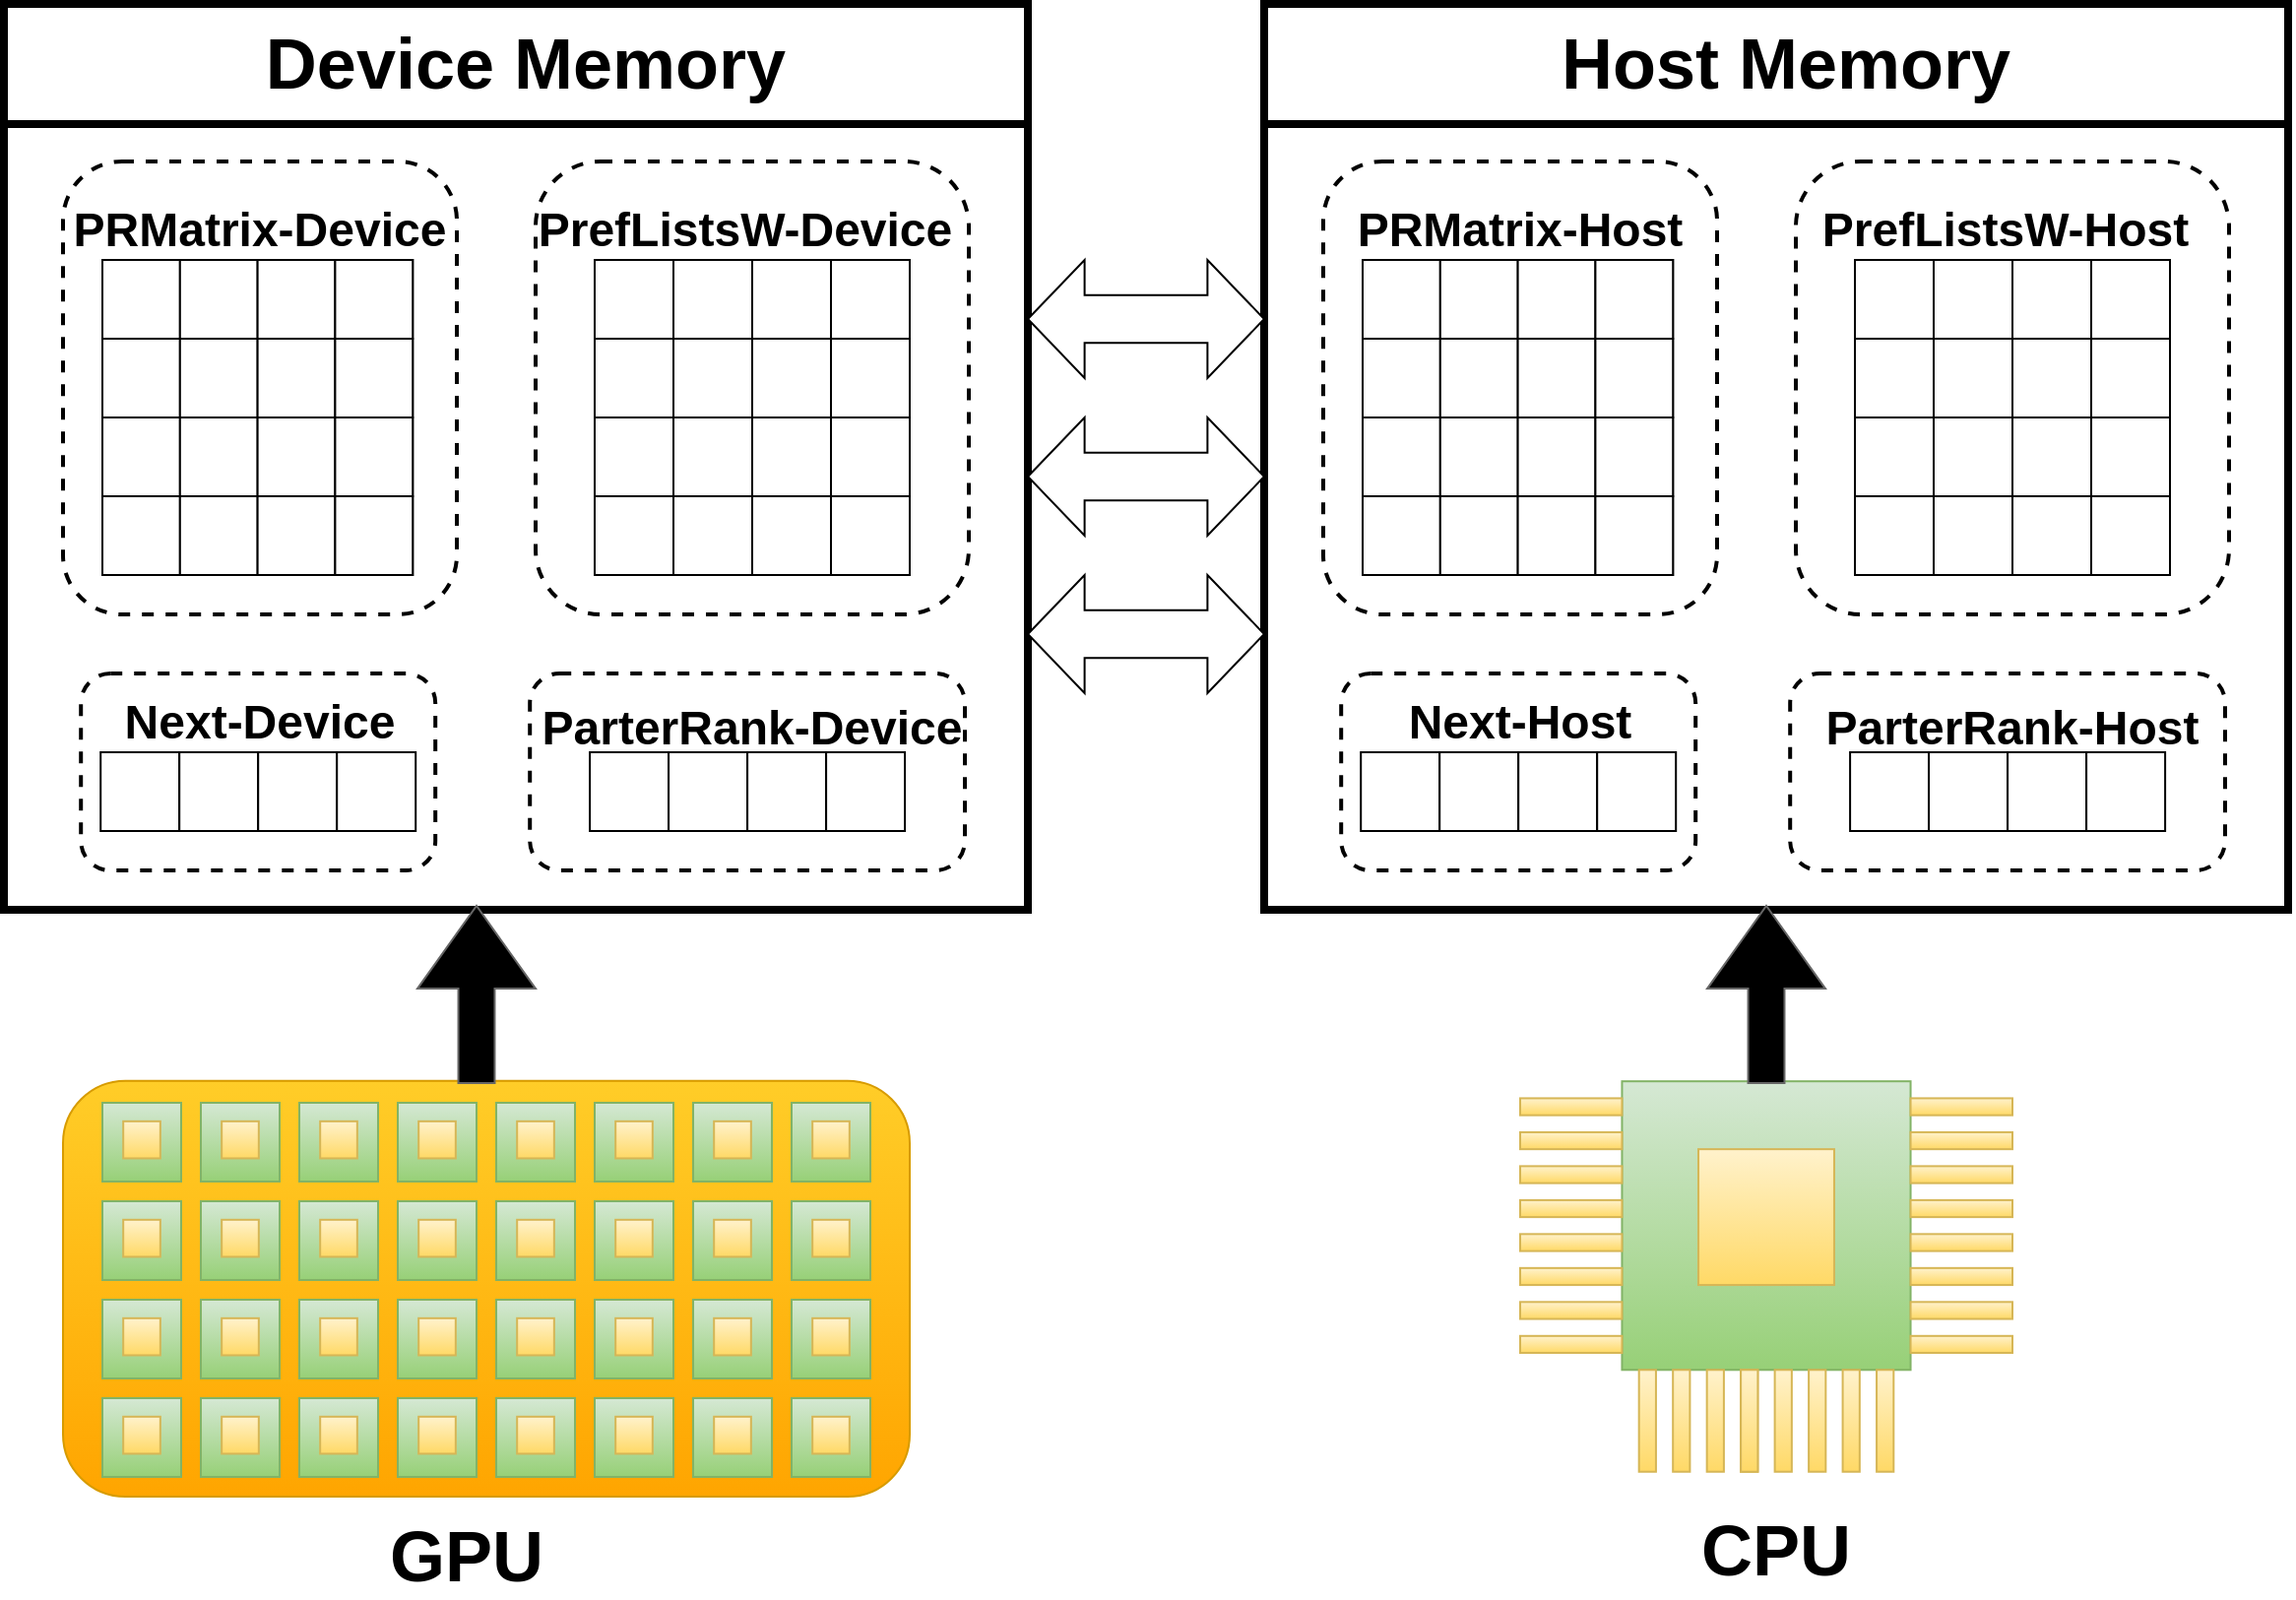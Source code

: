 <mxfile version="24.8.6">
  <diagram name="Page-1" id="25HsGfQOTVlsZXj9wSLe">
    <mxGraphModel dx="2573" dy="1393" grid="1" gridSize="10" guides="1" tooltips="1" connect="1" arrows="1" fold="1" page="1" pageScale="1" pageWidth="850" pageHeight="1100" math="0" shadow="0">
      <root>
        <mxCell id="0" />
        <mxCell id="1" parent="0" />
        <mxCell id="RQP4UaDVUN7FKSA59rx9-2" value="" style="rounded=0;whiteSpace=wrap;html=1;strokeWidth=4;" vertex="1" parent="1">
          <mxGeometry x="200" y="682" width="520" height="460" as="geometry" />
        </mxCell>
        <mxCell id="RQP4UaDVUN7FKSA59rx9-63" value="" style="rounded=1;whiteSpace=wrap;html=1;fillColor=none;strokeWidth=2;dashed=1;" vertex="1" parent="1">
          <mxGeometry x="467.1" y="1022" width="220.9" height="100" as="geometry" />
        </mxCell>
        <mxCell id="RQP4UaDVUN7FKSA59rx9-64" value="" style="rounded=1;whiteSpace=wrap;html=1;fillColor=none;strokeWidth=2;dashed=1;" vertex="1" parent="1">
          <mxGeometry x="239.1" y="1022" width="180" height="100" as="geometry" />
        </mxCell>
        <mxCell id="RQP4UaDVUN7FKSA59rx9-65" value="&lt;b style=&quot;font-size: 36px;&quot;&gt;&lt;font style=&quot;font-size: 36px;&quot;&gt;&amp;nbsp;Device Memory&lt;br&gt;&lt;/font&gt;&lt;/b&gt;" style="rounded=1;whiteSpace=wrap;html=1;strokeColor=none;fillColor=none;fontSize=36;" vertex="1" parent="1">
          <mxGeometry x="265" y="692" width="390" height="40" as="geometry" />
        </mxCell>
        <mxCell id="RQP4UaDVUN7FKSA59rx9-66" value="" style="group" vertex="1" connectable="0" parent="1">
          <mxGeometry x="249.1" y="1062" width="160" height="80" as="geometry" />
        </mxCell>
        <mxCell id="RQP4UaDVUN7FKSA59rx9-67" value="" style="group" vertex="1" connectable="0" parent="RQP4UaDVUN7FKSA59rx9-66">
          <mxGeometry width="160" height="40" as="geometry" />
        </mxCell>
        <mxCell id="RQP4UaDVUN7FKSA59rx9-68" value="" style="rounded=0;whiteSpace=wrap;html=1;" vertex="1" parent="RQP4UaDVUN7FKSA59rx9-67">
          <mxGeometry width="40" height="40" as="geometry" />
        </mxCell>
        <mxCell id="RQP4UaDVUN7FKSA59rx9-69" value="" style="rounded=0;whiteSpace=wrap;html=1;" vertex="1" parent="RQP4UaDVUN7FKSA59rx9-67">
          <mxGeometry x="40" width="40" height="40" as="geometry" />
        </mxCell>
        <mxCell id="RQP4UaDVUN7FKSA59rx9-70" value="" style="rounded=0;whiteSpace=wrap;html=1;" vertex="1" parent="RQP4UaDVUN7FKSA59rx9-67">
          <mxGeometry x="80" width="40" height="40" as="geometry" />
        </mxCell>
        <mxCell id="RQP4UaDVUN7FKSA59rx9-71" value="" style="rounded=0;whiteSpace=wrap;html=1;" vertex="1" parent="RQP4UaDVUN7FKSA59rx9-67">
          <mxGeometry x="120" width="40" height="40" as="geometry" />
        </mxCell>
        <mxCell id="RQP4UaDVUN7FKSA59rx9-72" value="&lt;p style=&quot;font-size: 24px;&quot;&gt;&lt;b style=&quot;font-size: 24px;&quot;&gt;&lt;font style=&quot;font-size: 24px;&quot;&gt;Next-Device&lt;/font&gt;&lt;/b&gt;&lt;/p&gt;" style="text;html=1;align=center;verticalAlign=middle;whiteSpace=wrap;rounded=0;fontSize=24;" vertex="1" parent="1">
          <mxGeometry x="249.55" y="1032" width="160.45" height="30" as="geometry" />
        </mxCell>
        <mxCell id="RQP4UaDVUN7FKSA59rx9-73" value="" style="group" vertex="1" connectable="0" parent="1">
          <mxGeometry x="497.55" y="1062" width="160" height="80" as="geometry" />
        </mxCell>
        <mxCell id="RQP4UaDVUN7FKSA59rx9-74" value="" style="group" vertex="1" connectable="0" parent="RQP4UaDVUN7FKSA59rx9-73">
          <mxGeometry width="160" height="40" as="geometry" />
        </mxCell>
        <mxCell id="RQP4UaDVUN7FKSA59rx9-75" value="" style="rounded=0;whiteSpace=wrap;html=1;" vertex="1" parent="RQP4UaDVUN7FKSA59rx9-74">
          <mxGeometry width="40" height="40" as="geometry" />
        </mxCell>
        <mxCell id="RQP4UaDVUN7FKSA59rx9-76" value="" style="rounded=0;whiteSpace=wrap;html=1;" vertex="1" parent="RQP4UaDVUN7FKSA59rx9-74">
          <mxGeometry x="40" width="40" height="40" as="geometry" />
        </mxCell>
        <mxCell id="RQP4UaDVUN7FKSA59rx9-77" value="" style="rounded=0;whiteSpace=wrap;html=1;" vertex="1" parent="RQP4UaDVUN7FKSA59rx9-74">
          <mxGeometry x="80" width="40" height="40" as="geometry" />
        </mxCell>
        <mxCell id="RQP4UaDVUN7FKSA59rx9-78" value="" style="rounded=0;whiteSpace=wrap;html=1;" vertex="1" parent="RQP4UaDVUN7FKSA59rx9-74">
          <mxGeometry x="120" width="40" height="40" as="geometry" />
        </mxCell>
        <mxCell id="RQP4UaDVUN7FKSA59rx9-79" value="&lt;p style=&quot;font-size: 24px;&quot;&gt;&lt;b style=&quot;font-size: 24px;&quot;&gt;&lt;font style=&quot;font-size: 24px;&quot;&gt;ParterRank-Device&lt;/font&gt;&lt;/b&gt;&lt;/p&gt;" style="text;html=1;align=center;verticalAlign=middle;whiteSpace=wrap;rounded=0;fontSize=24;" vertex="1" parent="1">
          <mxGeometry x="470" y="1032" width="220" height="36.85" as="geometry" />
        </mxCell>
        <mxCell id="RQP4UaDVUN7FKSA59rx9-92" value="" style="rounded=1;whiteSpace=wrap;html=1;fillColor=none;strokeWidth=2;dashed=1;" vertex="1" parent="1">
          <mxGeometry x="230" y="762" width="200" height="230" as="geometry" />
        </mxCell>
        <mxCell id="RQP4UaDVUN7FKSA59rx9-93" value="" style="rounded=1;whiteSpace=wrap;html=1;fillColor=none;strokeWidth=2;dashed=1;" vertex="1" parent="1">
          <mxGeometry x="470" y="762" width="220" height="230" as="geometry" />
        </mxCell>
        <mxCell id="RQP4UaDVUN7FKSA59rx9-94" value="" style="group" vertex="1" connectable="0" parent="1">
          <mxGeometry x="500" y="812" width="160" height="160" as="geometry" />
        </mxCell>
        <mxCell id="RQP4UaDVUN7FKSA59rx9-95" value="" style="rounded=0;whiteSpace=wrap;html=1;" vertex="1" parent="RQP4UaDVUN7FKSA59rx9-94">
          <mxGeometry width="160" height="160" as="geometry" />
        </mxCell>
        <mxCell id="RQP4UaDVUN7FKSA59rx9-96" value="" style="rounded=0;whiteSpace=wrap;html=1;" vertex="1" parent="RQP4UaDVUN7FKSA59rx9-94">
          <mxGeometry width="40" height="40" as="geometry" />
        </mxCell>
        <mxCell id="RQP4UaDVUN7FKSA59rx9-97" value="" style="rounded=0;whiteSpace=wrap;html=1;" vertex="1" parent="RQP4UaDVUN7FKSA59rx9-94">
          <mxGeometry y="40" width="40" height="40" as="geometry" />
        </mxCell>
        <mxCell id="RQP4UaDVUN7FKSA59rx9-98" value="" style="rounded=0;whiteSpace=wrap;html=1;" vertex="1" parent="RQP4UaDVUN7FKSA59rx9-94">
          <mxGeometry y="80" width="40" height="40" as="geometry" />
        </mxCell>
        <mxCell id="RQP4UaDVUN7FKSA59rx9-99" value="" style="rounded=0;whiteSpace=wrap;html=1;" vertex="1" parent="RQP4UaDVUN7FKSA59rx9-94">
          <mxGeometry y="120" width="40" height="40" as="geometry" />
        </mxCell>
        <mxCell id="RQP4UaDVUN7FKSA59rx9-100" value="" style="rounded=0;whiteSpace=wrap;html=1;" vertex="1" parent="RQP4UaDVUN7FKSA59rx9-94">
          <mxGeometry x="40" width="40" height="40" as="geometry" />
        </mxCell>
        <mxCell id="RQP4UaDVUN7FKSA59rx9-101" value="" style="rounded=0;whiteSpace=wrap;html=1;" vertex="1" parent="RQP4UaDVUN7FKSA59rx9-94">
          <mxGeometry x="40" y="40" width="40" height="40" as="geometry" />
        </mxCell>
        <mxCell id="RQP4UaDVUN7FKSA59rx9-102" value="" style="rounded=0;whiteSpace=wrap;html=1;" vertex="1" parent="RQP4UaDVUN7FKSA59rx9-94">
          <mxGeometry x="40" y="80" width="40" height="40" as="geometry" />
        </mxCell>
        <mxCell id="RQP4UaDVUN7FKSA59rx9-103" value="" style="rounded=0;whiteSpace=wrap;html=1;" vertex="1" parent="RQP4UaDVUN7FKSA59rx9-94">
          <mxGeometry x="40" y="120" width="40" height="40" as="geometry" />
        </mxCell>
        <mxCell id="RQP4UaDVUN7FKSA59rx9-104" value="" style="rounded=0;whiteSpace=wrap;html=1;" vertex="1" parent="RQP4UaDVUN7FKSA59rx9-94">
          <mxGeometry x="80" width="40" height="40" as="geometry" />
        </mxCell>
        <mxCell id="RQP4UaDVUN7FKSA59rx9-105" value="" style="rounded=0;whiteSpace=wrap;html=1;" vertex="1" parent="RQP4UaDVUN7FKSA59rx9-94">
          <mxGeometry x="80" y="40" width="40" height="40" as="geometry" />
        </mxCell>
        <mxCell id="RQP4UaDVUN7FKSA59rx9-106" value="" style="rounded=0;whiteSpace=wrap;html=1;" vertex="1" parent="RQP4UaDVUN7FKSA59rx9-94">
          <mxGeometry x="80" y="80" width="40" height="40" as="geometry" />
        </mxCell>
        <mxCell id="RQP4UaDVUN7FKSA59rx9-107" value="" style="rounded=0;whiteSpace=wrap;html=1;" vertex="1" parent="RQP4UaDVUN7FKSA59rx9-94">
          <mxGeometry x="80" y="120" width="40" height="40" as="geometry" />
        </mxCell>
        <mxCell id="RQP4UaDVUN7FKSA59rx9-108" value="" style="rounded=0;whiteSpace=wrap;html=1;" vertex="1" parent="RQP4UaDVUN7FKSA59rx9-94">
          <mxGeometry x="120" width="40" height="40" as="geometry" />
        </mxCell>
        <mxCell id="RQP4UaDVUN7FKSA59rx9-109" value="" style="rounded=0;whiteSpace=wrap;html=1;" vertex="1" parent="RQP4UaDVUN7FKSA59rx9-94">
          <mxGeometry x="120" y="40" width="40" height="40" as="geometry" />
        </mxCell>
        <mxCell id="RQP4UaDVUN7FKSA59rx9-110" value="" style="rounded=0;whiteSpace=wrap;html=1;" vertex="1" parent="RQP4UaDVUN7FKSA59rx9-94">
          <mxGeometry x="120" y="80" width="40" height="40" as="geometry" />
        </mxCell>
        <mxCell id="RQP4UaDVUN7FKSA59rx9-111" value="" style="rounded=0;whiteSpace=wrap;html=1;" vertex="1" parent="RQP4UaDVUN7FKSA59rx9-94">
          <mxGeometry x="120" y="120" width="40" height="40" as="geometry" />
        </mxCell>
        <mxCell id="RQP4UaDVUN7FKSA59rx9-112" value="&lt;p style=&quot;font-size: 24px;&quot;&gt;&lt;b style=&quot;font-size: 24px;&quot;&gt;&lt;font style=&quot;font-size: 24px;&quot;&gt;PRMatrix-Device&lt;/font&gt;&lt;/b&gt;&lt;/p&gt;" style="text;html=1;align=center;verticalAlign=middle;whiteSpace=wrap;rounded=0;fontSize=24;" vertex="1" parent="1">
          <mxGeometry x="232.8" y="782" width="194.4" height="30" as="geometry" />
        </mxCell>
        <mxCell id="RQP4UaDVUN7FKSA59rx9-113" value="&lt;p&gt;&lt;b&gt;&lt;font style=&quot;font-size: 24px;&quot;&gt;PrefListsW-&lt;/font&gt;&lt;/b&gt;&lt;b style=&quot;font-size: 24px;&quot;&gt;&lt;font style=&quot;font-size: 24px;&quot;&gt;Device&lt;/font&gt;&lt;/b&gt;&lt;/p&gt;" style="text;html=1;align=center;verticalAlign=middle;whiteSpace=wrap;rounded=0;" vertex="1" parent="1">
          <mxGeometry x="470" y="782" width="213.13" height="30" as="geometry" />
        </mxCell>
        <mxCell id="RQP4UaDVUN7FKSA59rx9-114" value="" style="rounded=0;whiteSpace=wrap;html=1;" vertex="1" parent="1">
          <mxGeometry x="250" y="812" width="157.612" height="160" as="geometry" />
        </mxCell>
        <mxCell id="RQP4UaDVUN7FKSA59rx9-115" value="" style="rounded=0;whiteSpace=wrap;html=1;" vertex="1" parent="1">
          <mxGeometry x="250" y="812" width="39.403" height="40" as="geometry" />
        </mxCell>
        <mxCell id="RQP4UaDVUN7FKSA59rx9-116" value="" style="rounded=0;whiteSpace=wrap;html=1;" vertex="1" parent="1">
          <mxGeometry x="250" y="852" width="39.403" height="40" as="geometry" />
        </mxCell>
        <mxCell id="RQP4UaDVUN7FKSA59rx9-117" value="" style="rounded=0;whiteSpace=wrap;html=1;" vertex="1" parent="1">
          <mxGeometry x="250" y="892" width="39.403" height="40" as="geometry" />
        </mxCell>
        <mxCell id="RQP4UaDVUN7FKSA59rx9-118" value="" style="rounded=0;whiteSpace=wrap;html=1;" vertex="1" parent="1">
          <mxGeometry x="250" y="932" width="39.403" height="40" as="geometry" />
        </mxCell>
        <mxCell id="RQP4UaDVUN7FKSA59rx9-119" value="" style="rounded=0;whiteSpace=wrap;html=1;" vertex="1" parent="1">
          <mxGeometry x="289.403" y="812" width="39.403" height="40" as="geometry" />
        </mxCell>
        <mxCell id="RQP4UaDVUN7FKSA59rx9-120" value="" style="rounded=0;whiteSpace=wrap;html=1;" vertex="1" parent="1">
          <mxGeometry x="289.403" y="852" width="39.403" height="40" as="geometry" />
        </mxCell>
        <mxCell id="RQP4UaDVUN7FKSA59rx9-121" value="" style="rounded=0;whiteSpace=wrap;html=1;" vertex="1" parent="1">
          <mxGeometry x="289.403" y="892" width="39.403" height="40" as="geometry" />
        </mxCell>
        <mxCell id="RQP4UaDVUN7FKSA59rx9-122" value="" style="rounded=0;whiteSpace=wrap;html=1;" vertex="1" parent="1">
          <mxGeometry x="289.403" y="932" width="39.403" height="40" as="geometry" />
        </mxCell>
        <mxCell id="RQP4UaDVUN7FKSA59rx9-123" value="" style="rounded=0;whiteSpace=wrap;html=1;" vertex="1" parent="1">
          <mxGeometry x="328.806" y="812" width="39.403" height="40" as="geometry" />
        </mxCell>
        <mxCell id="RQP4UaDVUN7FKSA59rx9-124" value="" style="rounded=0;whiteSpace=wrap;html=1;" vertex="1" parent="1">
          <mxGeometry x="328.806" y="852" width="39.403" height="40" as="geometry" />
        </mxCell>
        <mxCell id="RQP4UaDVUN7FKSA59rx9-125" value="" style="rounded=0;whiteSpace=wrap;html=1;" vertex="1" parent="1">
          <mxGeometry x="328.806" y="892" width="39.403" height="40" as="geometry" />
        </mxCell>
        <mxCell id="RQP4UaDVUN7FKSA59rx9-126" value="" style="rounded=0;whiteSpace=wrap;html=1;" vertex="1" parent="1">
          <mxGeometry x="328.806" y="932" width="39.403" height="40" as="geometry" />
        </mxCell>
        <mxCell id="RQP4UaDVUN7FKSA59rx9-127" value="" style="rounded=0;whiteSpace=wrap;html=1;" vertex="1" parent="1">
          <mxGeometry x="368.209" y="812" width="39.403" height="40" as="geometry" />
        </mxCell>
        <mxCell id="RQP4UaDVUN7FKSA59rx9-128" value="" style="rounded=0;whiteSpace=wrap;html=1;" vertex="1" parent="1">
          <mxGeometry x="368.209" y="852" width="39.403" height="40" as="geometry" />
        </mxCell>
        <mxCell id="RQP4UaDVUN7FKSA59rx9-129" value="" style="rounded=0;whiteSpace=wrap;html=1;" vertex="1" parent="1">
          <mxGeometry x="368.209" y="892" width="39.403" height="40" as="geometry" />
        </mxCell>
        <mxCell id="RQP4UaDVUN7FKSA59rx9-130" value="" style="rounded=0;whiteSpace=wrap;html=1;" vertex="1" parent="1">
          <mxGeometry x="368.209" y="932" width="39.403" height="40" as="geometry" />
        </mxCell>
        <mxCell id="RQP4UaDVUN7FKSA59rx9-143" value="" style="endArrow=none;html=1;rounded=0;exitX=0.001;exitY=0.108;exitDx=0;exitDy=0;exitPerimeter=0;strokeWidth=4;" edge="1" parent="1">
          <mxGeometry width="50" height="50" relative="1" as="geometry">
            <mxPoint x="201.04" y="743.04" as="sourcePoint" />
            <mxPoint x="720" y="743" as="targetPoint" />
          </mxGeometry>
        </mxCell>
        <mxCell id="RQP4UaDVUN7FKSA59rx9-200" value="" style="rounded=0;whiteSpace=wrap;html=1;strokeWidth=4;" vertex="1" parent="1">
          <mxGeometry x="840" y="682" width="520" height="460" as="geometry" />
        </mxCell>
        <mxCell id="RQP4UaDVUN7FKSA59rx9-201" value="" style="rounded=1;whiteSpace=wrap;html=1;fillColor=none;strokeWidth=2;dashed=1;" vertex="1" parent="1">
          <mxGeometry x="1107.1" y="1022" width="220.9" height="100" as="geometry" />
        </mxCell>
        <mxCell id="RQP4UaDVUN7FKSA59rx9-202" value="" style="rounded=1;whiteSpace=wrap;html=1;fillColor=none;strokeWidth=2;dashed=1;" vertex="1" parent="1">
          <mxGeometry x="879.1" y="1022" width="180" height="100" as="geometry" />
        </mxCell>
        <mxCell id="RQP4UaDVUN7FKSA59rx9-203" value="&lt;b style=&quot;font-size: 36px;&quot;&gt;&lt;font style=&quot;font-size: 36px;&quot;&gt;&amp;nbsp;Host Memory&lt;br&gt;&lt;/font&gt;&lt;/b&gt;" style="rounded=1;whiteSpace=wrap;html=1;strokeColor=none;fillColor=none;fontSize=36;" vertex="1" parent="1">
          <mxGeometry x="905" y="692" width="390" height="40" as="geometry" />
        </mxCell>
        <mxCell id="RQP4UaDVUN7FKSA59rx9-204" value="" style="group" vertex="1" connectable="0" parent="1">
          <mxGeometry x="889.1" y="1062" width="160" height="80" as="geometry" />
        </mxCell>
        <mxCell id="RQP4UaDVUN7FKSA59rx9-205" value="" style="group" vertex="1" connectable="0" parent="RQP4UaDVUN7FKSA59rx9-204">
          <mxGeometry width="160" height="40" as="geometry" />
        </mxCell>
        <mxCell id="RQP4UaDVUN7FKSA59rx9-206" value="" style="rounded=0;whiteSpace=wrap;html=1;" vertex="1" parent="RQP4UaDVUN7FKSA59rx9-205">
          <mxGeometry width="40" height="40" as="geometry" />
        </mxCell>
        <mxCell id="RQP4UaDVUN7FKSA59rx9-207" value="" style="rounded=0;whiteSpace=wrap;html=1;" vertex="1" parent="RQP4UaDVUN7FKSA59rx9-205">
          <mxGeometry x="40" width="40" height="40" as="geometry" />
        </mxCell>
        <mxCell id="RQP4UaDVUN7FKSA59rx9-208" value="" style="rounded=0;whiteSpace=wrap;html=1;" vertex="1" parent="RQP4UaDVUN7FKSA59rx9-205">
          <mxGeometry x="80" width="40" height="40" as="geometry" />
        </mxCell>
        <mxCell id="RQP4UaDVUN7FKSA59rx9-209" value="" style="rounded=0;whiteSpace=wrap;html=1;" vertex="1" parent="RQP4UaDVUN7FKSA59rx9-205">
          <mxGeometry x="120" width="40" height="40" as="geometry" />
        </mxCell>
        <mxCell id="RQP4UaDVUN7FKSA59rx9-210" value="&lt;p style=&quot;font-size: 24px;&quot;&gt;&lt;b style=&quot;font-size: 24px;&quot;&gt;&lt;font style=&quot;font-size: 24px;&quot;&gt;Next-&lt;/font&gt;&lt;/b&gt;&lt;b style=&quot;font-size: 24px;&quot;&gt;&lt;font style=&quot;font-size: 24px;&quot;&gt;Host&lt;/font&gt;&lt;/b&gt;&lt;/p&gt;" style="text;html=1;align=center;verticalAlign=middle;whiteSpace=wrap;rounded=0;fontSize=24;" vertex="1" parent="1">
          <mxGeometry x="889.55" y="1032" width="160.45" height="30" as="geometry" />
        </mxCell>
        <mxCell id="RQP4UaDVUN7FKSA59rx9-211" value="" style="group" vertex="1" connectable="0" parent="1">
          <mxGeometry x="1137.55" y="1062" width="160" height="80" as="geometry" />
        </mxCell>
        <mxCell id="RQP4UaDVUN7FKSA59rx9-212" value="" style="group" vertex="1" connectable="0" parent="RQP4UaDVUN7FKSA59rx9-211">
          <mxGeometry width="160" height="40" as="geometry" />
        </mxCell>
        <mxCell id="RQP4UaDVUN7FKSA59rx9-213" value="" style="rounded=0;whiteSpace=wrap;html=1;" vertex="1" parent="RQP4UaDVUN7FKSA59rx9-212">
          <mxGeometry width="40" height="40" as="geometry" />
        </mxCell>
        <mxCell id="RQP4UaDVUN7FKSA59rx9-214" value="" style="rounded=0;whiteSpace=wrap;html=1;" vertex="1" parent="RQP4UaDVUN7FKSA59rx9-212">
          <mxGeometry x="40" width="40" height="40" as="geometry" />
        </mxCell>
        <mxCell id="RQP4UaDVUN7FKSA59rx9-215" value="" style="rounded=0;whiteSpace=wrap;html=1;" vertex="1" parent="RQP4UaDVUN7FKSA59rx9-212">
          <mxGeometry x="80" width="40" height="40" as="geometry" />
        </mxCell>
        <mxCell id="RQP4UaDVUN7FKSA59rx9-216" value="" style="rounded=0;whiteSpace=wrap;html=1;" vertex="1" parent="RQP4UaDVUN7FKSA59rx9-212">
          <mxGeometry x="120" width="40" height="40" as="geometry" />
        </mxCell>
        <mxCell id="RQP4UaDVUN7FKSA59rx9-217" value="&lt;p style=&quot;font-size: 24px;&quot;&gt;&lt;b style=&quot;font-size: 24px;&quot;&gt;&lt;font style=&quot;font-size: 24px;&quot;&gt;ParterRank-&lt;/font&gt;&lt;/b&gt;&lt;b style=&quot;font-size: 24px;&quot;&gt;&lt;font style=&quot;font-size: 24px;&quot;&gt;Host&lt;/font&gt;&lt;/b&gt;&lt;/p&gt;" style="text;html=1;align=center;verticalAlign=middle;whiteSpace=wrap;rounded=0;fontSize=24;" vertex="1" parent="1">
          <mxGeometry x="1110" y="1032" width="220" height="36.85" as="geometry" />
        </mxCell>
        <mxCell id="RQP4UaDVUN7FKSA59rx9-218" value="" style="rounded=1;whiteSpace=wrap;html=1;fillColor=none;strokeWidth=2;dashed=1;" vertex="1" parent="1">
          <mxGeometry x="870" y="762" width="200" height="230" as="geometry" />
        </mxCell>
        <mxCell id="RQP4UaDVUN7FKSA59rx9-219" value="" style="rounded=1;whiteSpace=wrap;html=1;fillColor=none;strokeWidth=2;dashed=1;" vertex="1" parent="1">
          <mxGeometry x="1110" y="762" width="220" height="230" as="geometry" />
        </mxCell>
        <mxCell id="RQP4UaDVUN7FKSA59rx9-220" value="" style="group" vertex="1" connectable="0" parent="1">
          <mxGeometry x="1140" y="812" width="160" height="160" as="geometry" />
        </mxCell>
        <mxCell id="RQP4UaDVUN7FKSA59rx9-221" value="" style="rounded=0;whiteSpace=wrap;html=1;" vertex="1" parent="RQP4UaDVUN7FKSA59rx9-220">
          <mxGeometry width="160" height="160" as="geometry" />
        </mxCell>
        <mxCell id="RQP4UaDVUN7FKSA59rx9-222" value="" style="rounded=0;whiteSpace=wrap;html=1;" vertex="1" parent="RQP4UaDVUN7FKSA59rx9-220">
          <mxGeometry width="40" height="40" as="geometry" />
        </mxCell>
        <mxCell id="RQP4UaDVUN7FKSA59rx9-223" value="" style="rounded=0;whiteSpace=wrap;html=1;" vertex="1" parent="RQP4UaDVUN7FKSA59rx9-220">
          <mxGeometry y="40" width="40" height="40" as="geometry" />
        </mxCell>
        <mxCell id="RQP4UaDVUN7FKSA59rx9-224" value="" style="rounded=0;whiteSpace=wrap;html=1;" vertex="1" parent="RQP4UaDVUN7FKSA59rx9-220">
          <mxGeometry y="80" width="40" height="40" as="geometry" />
        </mxCell>
        <mxCell id="RQP4UaDVUN7FKSA59rx9-225" value="" style="rounded=0;whiteSpace=wrap;html=1;" vertex="1" parent="RQP4UaDVUN7FKSA59rx9-220">
          <mxGeometry y="120" width="40" height="40" as="geometry" />
        </mxCell>
        <mxCell id="RQP4UaDVUN7FKSA59rx9-226" value="" style="rounded=0;whiteSpace=wrap;html=1;" vertex="1" parent="RQP4UaDVUN7FKSA59rx9-220">
          <mxGeometry x="40" width="40" height="40" as="geometry" />
        </mxCell>
        <mxCell id="RQP4UaDVUN7FKSA59rx9-227" value="" style="rounded=0;whiteSpace=wrap;html=1;" vertex="1" parent="RQP4UaDVUN7FKSA59rx9-220">
          <mxGeometry x="40" y="40" width="40" height="40" as="geometry" />
        </mxCell>
        <mxCell id="RQP4UaDVUN7FKSA59rx9-228" value="" style="rounded=0;whiteSpace=wrap;html=1;" vertex="1" parent="RQP4UaDVUN7FKSA59rx9-220">
          <mxGeometry x="40" y="80" width="40" height="40" as="geometry" />
        </mxCell>
        <mxCell id="RQP4UaDVUN7FKSA59rx9-229" value="" style="rounded=0;whiteSpace=wrap;html=1;" vertex="1" parent="RQP4UaDVUN7FKSA59rx9-220">
          <mxGeometry x="40" y="120" width="40" height="40" as="geometry" />
        </mxCell>
        <mxCell id="RQP4UaDVUN7FKSA59rx9-230" value="" style="rounded=0;whiteSpace=wrap;html=1;" vertex="1" parent="RQP4UaDVUN7FKSA59rx9-220">
          <mxGeometry x="80" width="40" height="40" as="geometry" />
        </mxCell>
        <mxCell id="RQP4UaDVUN7FKSA59rx9-231" value="" style="rounded=0;whiteSpace=wrap;html=1;" vertex="1" parent="RQP4UaDVUN7FKSA59rx9-220">
          <mxGeometry x="80" y="40" width="40" height="40" as="geometry" />
        </mxCell>
        <mxCell id="RQP4UaDVUN7FKSA59rx9-232" value="" style="rounded=0;whiteSpace=wrap;html=1;" vertex="1" parent="RQP4UaDVUN7FKSA59rx9-220">
          <mxGeometry x="80" y="80" width="40" height="40" as="geometry" />
        </mxCell>
        <mxCell id="RQP4UaDVUN7FKSA59rx9-233" value="" style="rounded=0;whiteSpace=wrap;html=1;" vertex="1" parent="RQP4UaDVUN7FKSA59rx9-220">
          <mxGeometry x="80" y="120" width="40" height="40" as="geometry" />
        </mxCell>
        <mxCell id="RQP4UaDVUN7FKSA59rx9-234" value="" style="rounded=0;whiteSpace=wrap;html=1;" vertex="1" parent="RQP4UaDVUN7FKSA59rx9-220">
          <mxGeometry x="120" width="40" height="40" as="geometry" />
        </mxCell>
        <mxCell id="RQP4UaDVUN7FKSA59rx9-235" value="" style="rounded=0;whiteSpace=wrap;html=1;" vertex="1" parent="RQP4UaDVUN7FKSA59rx9-220">
          <mxGeometry x="120" y="40" width="40" height="40" as="geometry" />
        </mxCell>
        <mxCell id="RQP4UaDVUN7FKSA59rx9-236" value="" style="rounded=0;whiteSpace=wrap;html=1;" vertex="1" parent="RQP4UaDVUN7FKSA59rx9-220">
          <mxGeometry x="120" y="80" width="40" height="40" as="geometry" />
        </mxCell>
        <mxCell id="RQP4UaDVUN7FKSA59rx9-237" value="" style="rounded=0;whiteSpace=wrap;html=1;" vertex="1" parent="RQP4UaDVUN7FKSA59rx9-220">
          <mxGeometry x="120" y="120" width="40" height="40" as="geometry" />
        </mxCell>
        <mxCell id="RQP4UaDVUN7FKSA59rx9-238" value="&lt;p style=&quot;font-size: 24px;&quot;&gt;&lt;b style=&quot;font-size: 24px;&quot;&gt;&lt;font style=&quot;font-size: 24px;&quot;&gt;PRMatrix-&lt;/font&gt;&lt;/b&gt;&lt;b style=&quot;font-size: 24px;&quot;&gt;&lt;font style=&quot;font-size: 24px;&quot;&gt;Host&lt;/font&gt;&lt;/b&gt;&lt;/p&gt;" style="text;html=1;align=center;verticalAlign=middle;whiteSpace=wrap;rounded=0;fontSize=24;" vertex="1" parent="1">
          <mxGeometry x="872.8" y="782" width="194.4" height="30" as="geometry" />
        </mxCell>
        <mxCell id="RQP4UaDVUN7FKSA59rx9-239" value="&lt;p&gt;&lt;b&gt;&lt;font style=&quot;font-size: 24px;&quot;&gt;PrefListsW-&lt;/font&gt;&lt;/b&gt;&lt;b style=&quot;font-size: 24px;&quot;&gt;&lt;font style=&quot;font-size: 24px;&quot;&gt;Host&lt;/font&gt;&lt;/b&gt;&lt;/p&gt;" style="text;html=1;align=center;verticalAlign=middle;whiteSpace=wrap;rounded=0;" vertex="1" parent="1">
          <mxGeometry x="1110" y="782" width="213.13" height="30" as="geometry" />
        </mxCell>
        <mxCell id="RQP4UaDVUN7FKSA59rx9-240" value="" style="rounded=0;whiteSpace=wrap;html=1;" vertex="1" parent="1">
          <mxGeometry x="890" y="812" width="157.612" height="160" as="geometry" />
        </mxCell>
        <mxCell id="RQP4UaDVUN7FKSA59rx9-241" value="" style="rounded=0;whiteSpace=wrap;html=1;" vertex="1" parent="1">
          <mxGeometry x="890" y="812" width="39.403" height="40" as="geometry" />
        </mxCell>
        <mxCell id="RQP4UaDVUN7FKSA59rx9-242" value="" style="rounded=0;whiteSpace=wrap;html=1;" vertex="1" parent="1">
          <mxGeometry x="890" y="852" width="39.403" height="40" as="geometry" />
        </mxCell>
        <mxCell id="RQP4UaDVUN7FKSA59rx9-243" value="" style="rounded=0;whiteSpace=wrap;html=1;" vertex="1" parent="1">
          <mxGeometry x="890" y="892" width="39.403" height="40" as="geometry" />
        </mxCell>
        <mxCell id="RQP4UaDVUN7FKSA59rx9-244" value="" style="rounded=0;whiteSpace=wrap;html=1;" vertex="1" parent="1">
          <mxGeometry x="890" y="932" width="39.403" height="40" as="geometry" />
        </mxCell>
        <mxCell id="RQP4UaDVUN7FKSA59rx9-245" value="" style="rounded=0;whiteSpace=wrap;html=1;" vertex="1" parent="1">
          <mxGeometry x="929.403" y="812" width="39.403" height="40" as="geometry" />
        </mxCell>
        <mxCell id="RQP4UaDVUN7FKSA59rx9-246" value="" style="rounded=0;whiteSpace=wrap;html=1;" vertex="1" parent="1">
          <mxGeometry x="929.403" y="852" width="39.403" height="40" as="geometry" />
        </mxCell>
        <mxCell id="RQP4UaDVUN7FKSA59rx9-247" value="" style="rounded=0;whiteSpace=wrap;html=1;" vertex="1" parent="1">
          <mxGeometry x="929.403" y="892" width="39.403" height="40" as="geometry" />
        </mxCell>
        <mxCell id="RQP4UaDVUN7FKSA59rx9-248" value="" style="rounded=0;whiteSpace=wrap;html=1;" vertex="1" parent="1">
          <mxGeometry x="929.403" y="932" width="39.403" height="40" as="geometry" />
        </mxCell>
        <mxCell id="RQP4UaDVUN7FKSA59rx9-249" value="" style="rounded=0;whiteSpace=wrap;html=1;" vertex="1" parent="1">
          <mxGeometry x="968.806" y="812" width="39.403" height="40" as="geometry" />
        </mxCell>
        <mxCell id="RQP4UaDVUN7FKSA59rx9-250" value="" style="rounded=0;whiteSpace=wrap;html=1;" vertex="1" parent="1">
          <mxGeometry x="968.806" y="852" width="39.403" height="40" as="geometry" />
        </mxCell>
        <mxCell id="RQP4UaDVUN7FKSA59rx9-251" value="" style="rounded=0;whiteSpace=wrap;html=1;" vertex="1" parent="1">
          <mxGeometry x="968.806" y="892" width="39.403" height="40" as="geometry" />
        </mxCell>
        <mxCell id="RQP4UaDVUN7FKSA59rx9-252" value="" style="rounded=0;whiteSpace=wrap;html=1;" vertex="1" parent="1">
          <mxGeometry x="968.806" y="932" width="39.403" height="40" as="geometry" />
        </mxCell>
        <mxCell id="RQP4UaDVUN7FKSA59rx9-253" value="" style="rounded=0;whiteSpace=wrap;html=1;" vertex="1" parent="1">
          <mxGeometry x="1008.209" y="812" width="39.403" height="40" as="geometry" />
        </mxCell>
        <mxCell id="RQP4UaDVUN7FKSA59rx9-254" value="" style="rounded=0;whiteSpace=wrap;html=1;" vertex="1" parent="1">
          <mxGeometry x="1008.209" y="852" width="39.403" height="40" as="geometry" />
        </mxCell>
        <mxCell id="RQP4UaDVUN7FKSA59rx9-255" value="" style="rounded=0;whiteSpace=wrap;html=1;" vertex="1" parent="1">
          <mxGeometry x="1008.209" y="892" width="39.403" height="40" as="geometry" />
        </mxCell>
        <mxCell id="RQP4UaDVUN7FKSA59rx9-256" value="" style="rounded=0;whiteSpace=wrap;html=1;" vertex="1" parent="1">
          <mxGeometry x="1008.209" y="932" width="39.403" height="40" as="geometry" />
        </mxCell>
        <mxCell id="RQP4UaDVUN7FKSA59rx9-257" value="" style="endArrow=none;html=1;rounded=0;exitX=0.001;exitY=0.108;exitDx=0;exitDy=0;exitPerimeter=0;strokeWidth=4;" edge="1" parent="1">
          <mxGeometry width="50" height="50" relative="1" as="geometry">
            <mxPoint x="841.04" y="743.04" as="sourcePoint" />
            <mxPoint x="1360" y="743" as="targetPoint" />
          </mxGeometry>
        </mxCell>
        <mxCell id="RQP4UaDVUN7FKSA59rx9-320" value="" style="group" vertex="1" connectable="0" parent="1">
          <mxGeometry x="970" y="1230" width="250" height="250" as="geometry" />
        </mxCell>
        <mxCell id="RQP4UaDVUN7FKSA59rx9-262" value="" style="whiteSpace=wrap;html=1;aspect=fixed;fillColor=#d5e8d4;strokeColor=#82b366;gradientColor=#97d077;" vertex="1" parent="RQP4UaDVUN7FKSA59rx9-320">
          <mxGeometry x="51.724" y="-0.907" width="146.552" height="146.552" as="geometry" />
        </mxCell>
        <mxCell id="RQP4UaDVUN7FKSA59rx9-263" value="" style="whiteSpace=wrap;html=1;aspect=fixed;fillColor=#fff2cc;strokeColor=#d6b656;gradientColor=#ffd966;" vertex="1" parent="RQP4UaDVUN7FKSA59rx9-320">
          <mxGeometry x="90.517" y="33.575" width="68.966" height="68.966" as="geometry" />
        </mxCell>
        <mxCell id="RQP4UaDVUN7FKSA59rx9-273" value="" style="rounded=0;whiteSpace=wrap;html=1;fillColor=#fff2cc;strokeColor=#d6b656;gradientColor=#ffd966;" vertex="1" parent="RQP4UaDVUN7FKSA59rx9-320">
          <mxGeometry x="60.345" y="145.644" width="8.621" height="51.724" as="geometry" />
        </mxCell>
        <mxCell id="RQP4UaDVUN7FKSA59rx9-274" value="" style="rounded=0;whiteSpace=wrap;html=1;fillColor=#fff2cc;strokeColor=#d6b656;gradientColor=#ffd966;" vertex="1" parent="RQP4UaDVUN7FKSA59rx9-320">
          <mxGeometry x="77.586" y="145.644" width="8.621" height="51.724" as="geometry" />
        </mxCell>
        <mxCell id="RQP4UaDVUN7FKSA59rx9-275" value="" style="rounded=0;whiteSpace=wrap;html=1;fillColor=#fff2cc;strokeColor=#d6b656;gradientColor=#ffd966;" vertex="1" parent="RQP4UaDVUN7FKSA59rx9-320">
          <mxGeometry x="94.828" y="145.644" width="8.621" height="51.724" as="geometry" />
        </mxCell>
        <mxCell id="RQP4UaDVUN7FKSA59rx9-276" value="" style="rounded=0;whiteSpace=wrap;html=1;fillColor=#fff2cc;strokeColor=#d6b656;gradientColor=#ffd966;" vertex="1" parent="RQP4UaDVUN7FKSA59rx9-320">
          <mxGeometry x="112.069" y="145.644" width="8.621" height="51.724" as="geometry" />
        </mxCell>
        <mxCell id="RQP4UaDVUN7FKSA59rx9-277" value="" style="rounded=0;whiteSpace=wrap;html=1;fillColor=#fff2cc;strokeColor=#d6b656;gradientColor=#ffd966;" vertex="1" parent="RQP4UaDVUN7FKSA59rx9-320">
          <mxGeometry x="112.069" y="145.644" width="8.621" height="51.724" as="geometry" />
        </mxCell>
        <mxCell id="RQP4UaDVUN7FKSA59rx9-278" value="" style="rounded=0;whiteSpace=wrap;html=1;fillColor=#fff2cc;strokeColor=#d6b656;gradientColor=#ffd966;" vertex="1" parent="RQP4UaDVUN7FKSA59rx9-320">
          <mxGeometry x="129.31" y="145.644" width="8.621" height="51.724" as="geometry" />
        </mxCell>
        <mxCell id="RQP4UaDVUN7FKSA59rx9-279" value="" style="rounded=0;whiteSpace=wrap;html=1;fillColor=#fff2cc;strokeColor=#d6b656;gradientColor=#ffd966;" vertex="1" parent="RQP4UaDVUN7FKSA59rx9-320">
          <mxGeometry x="146.552" y="145.644" width="8.621" height="51.724" as="geometry" />
        </mxCell>
        <mxCell id="RQP4UaDVUN7FKSA59rx9-280" value="" style="rounded=0;whiteSpace=wrap;html=1;fillColor=#fff2cc;strokeColor=#d6b656;gradientColor=#ffd966;" vertex="1" parent="RQP4UaDVUN7FKSA59rx9-320">
          <mxGeometry x="163.793" y="145.644" width="8.621" height="51.724" as="geometry" />
        </mxCell>
        <mxCell id="RQP4UaDVUN7FKSA59rx9-281" value="" style="rounded=0;whiteSpace=wrap;html=1;fillColor=#fff2cc;strokeColor=#d6b656;gradientColor=#ffd966;" vertex="1" parent="RQP4UaDVUN7FKSA59rx9-320">
          <mxGeometry x="181.034" y="145.644" width="8.621" height="51.724" as="geometry" />
        </mxCell>
        <mxCell id="RQP4UaDVUN7FKSA59rx9-300" value="" style="rounded=0;whiteSpace=wrap;html=1;fillColor=#fff2cc;gradientColor=#ffd966;strokeColor=#d6b656;" vertex="1" parent="RQP4UaDVUN7FKSA59rx9-320">
          <mxGeometry x="198.276" y="7.713" width="51.724" height="8.621" as="geometry" />
        </mxCell>
        <mxCell id="RQP4UaDVUN7FKSA59rx9-303" value="" style="rounded=0;whiteSpace=wrap;html=1;fillColor=#fff2cc;gradientColor=#ffd966;strokeColor=#d6b656;" vertex="1" parent="RQP4UaDVUN7FKSA59rx9-320">
          <mxGeometry x="198.276" y="24.955" width="51.724" height="8.621" as="geometry" />
        </mxCell>
        <mxCell id="RQP4UaDVUN7FKSA59rx9-304" value="" style="rounded=0;whiteSpace=wrap;html=1;fillColor=#fff2cc;gradientColor=#ffd966;strokeColor=#d6b656;" vertex="1" parent="RQP4UaDVUN7FKSA59rx9-320">
          <mxGeometry x="198.276" y="42.196" width="51.724" height="8.621" as="geometry" />
        </mxCell>
        <mxCell id="RQP4UaDVUN7FKSA59rx9-305" value="" style="rounded=0;whiteSpace=wrap;html=1;fillColor=#fff2cc;gradientColor=#ffd966;strokeColor=#d6b656;" vertex="1" parent="RQP4UaDVUN7FKSA59rx9-320">
          <mxGeometry x="198.276" y="59.437" width="51.724" height="8.621" as="geometry" />
        </mxCell>
        <mxCell id="RQP4UaDVUN7FKSA59rx9-308" value="" style="rounded=0;whiteSpace=wrap;html=1;fillColor=#fff2cc;gradientColor=#ffd966;strokeColor=#d6b656;" vertex="1" parent="RQP4UaDVUN7FKSA59rx9-320">
          <mxGeometry x="198.276" y="76.679" width="51.724" height="8.621" as="geometry" />
        </mxCell>
        <mxCell id="RQP4UaDVUN7FKSA59rx9-309" value="" style="rounded=0;whiteSpace=wrap;html=1;fillColor=#fff2cc;gradientColor=#ffd966;strokeColor=#d6b656;" vertex="1" parent="RQP4UaDVUN7FKSA59rx9-320">
          <mxGeometry x="198.276" y="93.92" width="51.724" height="8.621" as="geometry" />
        </mxCell>
        <mxCell id="RQP4UaDVUN7FKSA59rx9-310" value="" style="rounded=0;whiteSpace=wrap;html=1;fillColor=#fff2cc;gradientColor=#ffd966;strokeColor=#d6b656;" vertex="1" parent="RQP4UaDVUN7FKSA59rx9-320">
          <mxGeometry x="198.276" y="111.162" width="51.724" height="8.621" as="geometry" />
        </mxCell>
        <mxCell id="RQP4UaDVUN7FKSA59rx9-311" value="" style="rounded=0;whiteSpace=wrap;html=1;fillColor=#fff2cc;gradientColor=#ffd966;strokeColor=#d6b656;" vertex="1" parent="RQP4UaDVUN7FKSA59rx9-320">
          <mxGeometry x="198.276" y="128.403" width="51.724" height="8.621" as="geometry" />
        </mxCell>
        <mxCell id="RQP4UaDVUN7FKSA59rx9-312" value="" style="rounded=0;whiteSpace=wrap;html=1;fillColor=#fff2cc;gradientColor=#ffd966;strokeColor=#d6b656;" vertex="1" parent="RQP4UaDVUN7FKSA59rx9-320">
          <mxGeometry y="7.713" width="51.724" height="8.621" as="geometry" />
        </mxCell>
        <mxCell id="RQP4UaDVUN7FKSA59rx9-313" value="" style="rounded=0;whiteSpace=wrap;html=1;fillColor=#fff2cc;gradientColor=#ffd966;strokeColor=#d6b656;" vertex="1" parent="RQP4UaDVUN7FKSA59rx9-320">
          <mxGeometry y="24.955" width="51.724" height="8.621" as="geometry" />
        </mxCell>
        <mxCell id="RQP4UaDVUN7FKSA59rx9-314" value="" style="rounded=0;whiteSpace=wrap;html=1;fillColor=#fff2cc;gradientColor=#ffd966;strokeColor=#d6b656;" vertex="1" parent="RQP4UaDVUN7FKSA59rx9-320">
          <mxGeometry y="42.196" width="51.724" height="8.621" as="geometry" />
        </mxCell>
        <mxCell id="RQP4UaDVUN7FKSA59rx9-315" value="" style="rounded=0;whiteSpace=wrap;html=1;fillColor=#fff2cc;gradientColor=#ffd966;strokeColor=#d6b656;" vertex="1" parent="RQP4UaDVUN7FKSA59rx9-320">
          <mxGeometry y="59.437" width="51.724" height="8.621" as="geometry" />
        </mxCell>
        <mxCell id="RQP4UaDVUN7FKSA59rx9-316" value="" style="rounded=0;whiteSpace=wrap;html=1;fillColor=#fff2cc;gradientColor=#ffd966;strokeColor=#d6b656;" vertex="1" parent="RQP4UaDVUN7FKSA59rx9-320">
          <mxGeometry y="76.679" width="51.724" height="8.621" as="geometry" />
        </mxCell>
        <mxCell id="RQP4UaDVUN7FKSA59rx9-317" value="" style="rounded=0;whiteSpace=wrap;html=1;fillColor=#fff2cc;gradientColor=#ffd966;strokeColor=#d6b656;" vertex="1" parent="RQP4UaDVUN7FKSA59rx9-320">
          <mxGeometry y="93.92" width="51.724" height="8.621" as="geometry" />
        </mxCell>
        <mxCell id="RQP4UaDVUN7FKSA59rx9-318" value="" style="rounded=0;whiteSpace=wrap;html=1;fillColor=#fff2cc;gradientColor=#ffd966;strokeColor=#d6b656;" vertex="1" parent="RQP4UaDVUN7FKSA59rx9-320">
          <mxGeometry y="111.162" width="51.724" height="8.621" as="geometry" />
        </mxCell>
        <mxCell id="RQP4UaDVUN7FKSA59rx9-319" value="" style="rounded=0;whiteSpace=wrap;html=1;fillColor=#fff2cc;gradientColor=#ffd966;strokeColor=#d6b656;" vertex="1" parent="RQP4UaDVUN7FKSA59rx9-320">
          <mxGeometry y="128.403" width="51.724" height="8.621" as="geometry" />
        </mxCell>
        <mxCell id="RQP4UaDVUN7FKSA59rx9-359" value="" style="group" vertex="1" connectable="0" parent="1">
          <mxGeometry x="250" y="1240" width="420" height="200" as="geometry" />
        </mxCell>
        <mxCell id="RQP4UaDVUN7FKSA59rx9-485" value="" style="rounded=1;whiteSpace=wrap;html=1;fillColor=#ffcd28;gradientColor=#ffa500;strokeColor=#d79b00;" vertex="1" parent="RQP4UaDVUN7FKSA59rx9-359">
          <mxGeometry x="-20" y="-11.18" width="430" height="211.18" as="geometry" />
        </mxCell>
        <mxCell id="RQP4UaDVUN7FKSA59rx9-323" value="" style="whiteSpace=wrap;html=1;aspect=fixed;fillColor=#d5e8d4;strokeColor=#82b366;gradientColor=#97d077;" vertex="1" parent="RQP4UaDVUN7FKSA59rx9-359">
          <mxGeometry width="40" height="40" as="geometry" />
        </mxCell>
        <mxCell id="RQP4UaDVUN7FKSA59rx9-324" value="" style="whiteSpace=wrap;html=1;aspect=fixed;fillColor=#fff2cc;strokeColor=#d6b656;gradientColor=#ffd966;" vertex="1" parent="RQP4UaDVUN7FKSA59rx9-359">
          <mxGeometry x="10.588" y="9.412" width="18.824" height="18.824" as="geometry" />
        </mxCell>
        <mxCell id="RQP4UaDVUN7FKSA59rx9-361" value="" style="group" vertex="1" connectable="0" parent="1">
          <mxGeometry x="300" y="1240" width="40" height="40" as="geometry" />
        </mxCell>
        <mxCell id="RQP4UaDVUN7FKSA59rx9-362" value="" style="whiteSpace=wrap;html=1;aspect=fixed;fillColor=#d5e8d4;strokeColor=#82b366;gradientColor=#97d077;" vertex="1" parent="RQP4UaDVUN7FKSA59rx9-361">
          <mxGeometry width="40" height="40" as="geometry" />
        </mxCell>
        <mxCell id="RQP4UaDVUN7FKSA59rx9-363" value="" style="whiteSpace=wrap;html=1;aspect=fixed;fillColor=#fff2cc;strokeColor=#d6b656;gradientColor=#ffd966;" vertex="1" parent="RQP4UaDVUN7FKSA59rx9-361">
          <mxGeometry x="10.588" y="9.412" width="18.824" height="18.824" as="geometry" />
        </mxCell>
        <mxCell id="RQP4UaDVUN7FKSA59rx9-364" value="" style="group" vertex="1" connectable="0" parent="1">
          <mxGeometry x="350" y="1240" width="40" height="40" as="geometry" />
        </mxCell>
        <mxCell id="RQP4UaDVUN7FKSA59rx9-365" value="" style="whiteSpace=wrap;html=1;aspect=fixed;fillColor=#d5e8d4;strokeColor=#82b366;gradientColor=#97d077;" vertex="1" parent="RQP4UaDVUN7FKSA59rx9-364">
          <mxGeometry width="40" height="40" as="geometry" />
        </mxCell>
        <mxCell id="RQP4UaDVUN7FKSA59rx9-366" value="" style="whiteSpace=wrap;html=1;aspect=fixed;fillColor=#fff2cc;strokeColor=#d6b656;gradientColor=#ffd966;" vertex="1" parent="RQP4UaDVUN7FKSA59rx9-364">
          <mxGeometry x="10.588" y="9.412" width="18.824" height="18.824" as="geometry" />
        </mxCell>
        <mxCell id="RQP4UaDVUN7FKSA59rx9-367" value="" style="group" vertex="1" connectable="0" parent="1">
          <mxGeometry x="400" y="1240" width="40" height="40" as="geometry" />
        </mxCell>
        <mxCell id="RQP4UaDVUN7FKSA59rx9-368" value="" style="whiteSpace=wrap;html=1;aspect=fixed;fillColor=#d5e8d4;strokeColor=#82b366;gradientColor=#97d077;" vertex="1" parent="RQP4UaDVUN7FKSA59rx9-367">
          <mxGeometry width="40" height="40" as="geometry" />
        </mxCell>
        <mxCell id="RQP4UaDVUN7FKSA59rx9-369" value="" style="whiteSpace=wrap;html=1;aspect=fixed;fillColor=#fff2cc;strokeColor=#d6b656;gradientColor=#ffd966;" vertex="1" parent="RQP4UaDVUN7FKSA59rx9-367">
          <mxGeometry x="10.588" y="9.412" width="18.824" height="18.824" as="geometry" />
        </mxCell>
        <mxCell id="RQP4UaDVUN7FKSA59rx9-376" value="" style="group" vertex="1" connectable="0" parent="1">
          <mxGeometry x="450" y="1240" width="40" height="40" as="geometry" />
        </mxCell>
        <mxCell id="RQP4UaDVUN7FKSA59rx9-377" value="" style="whiteSpace=wrap;html=1;aspect=fixed;fillColor=#d5e8d4;strokeColor=#82b366;gradientColor=#97d077;" vertex="1" parent="RQP4UaDVUN7FKSA59rx9-376">
          <mxGeometry width="40" height="40" as="geometry" />
        </mxCell>
        <mxCell id="RQP4UaDVUN7FKSA59rx9-378" value="" style="whiteSpace=wrap;html=1;aspect=fixed;fillColor=#fff2cc;strokeColor=#d6b656;gradientColor=#ffd966;" vertex="1" parent="RQP4UaDVUN7FKSA59rx9-376">
          <mxGeometry x="10.588" y="9.412" width="18.824" height="18.824" as="geometry" />
        </mxCell>
        <mxCell id="RQP4UaDVUN7FKSA59rx9-379" value="" style="group" vertex="1" connectable="0" parent="1">
          <mxGeometry x="500" y="1240" width="40" height="40" as="geometry" />
        </mxCell>
        <mxCell id="RQP4UaDVUN7FKSA59rx9-380" value="" style="whiteSpace=wrap;html=1;aspect=fixed;fillColor=#d5e8d4;strokeColor=#82b366;gradientColor=#97d077;" vertex="1" parent="RQP4UaDVUN7FKSA59rx9-379">
          <mxGeometry width="40" height="40" as="geometry" />
        </mxCell>
        <mxCell id="RQP4UaDVUN7FKSA59rx9-381" value="" style="whiteSpace=wrap;html=1;aspect=fixed;fillColor=#fff2cc;strokeColor=#d6b656;gradientColor=#ffd966;" vertex="1" parent="RQP4UaDVUN7FKSA59rx9-379">
          <mxGeometry x="10.588" y="9.412" width="18.824" height="18.824" as="geometry" />
        </mxCell>
        <mxCell id="RQP4UaDVUN7FKSA59rx9-382" value="" style="group" vertex="1" connectable="0" parent="1">
          <mxGeometry x="550" y="1240" width="40" height="40" as="geometry" />
        </mxCell>
        <mxCell id="RQP4UaDVUN7FKSA59rx9-383" value="" style="whiteSpace=wrap;html=1;aspect=fixed;fillColor=#d5e8d4;strokeColor=#82b366;gradientColor=#97d077;" vertex="1" parent="RQP4UaDVUN7FKSA59rx9-382">
          <mxGeometry width="40" height="40" as="geometry" />
        </mxCell>
        <mxCell id="RQP4UaDVUN7FKSA59rx9-384" value="" style="whiteSpace=wrap;html=1;aspect=fixed;fillColor=#fff2cc;strokeColor=#d6b656;gradientColor=#ffd966;" vertex="1" parent="RQP4UaDVUN7FKSA59rx9-382">
          <mxGeometry x="10.588" y="9.412" width="18.824" height="18.824" as="geometry" />
        </mxCell>
        <mxCell id="RQP4UaDVUN7FKSA59rx9-385" value="" style="group" vertex="1" connectable="0" parent="1">
          <mxGeometry x="600" y="1240" width="40" height="40" as="geometry" />
        </mxCell>
        <mxCell id="RQP4UaDVUN7FKSA59rx9-386" value="" style="whiteSpace=wrap;html=1;aspect=fixed;fillColor=#d5e8d4;strokeColor=#82b366;gradientColor=#97d077;" vertex="1" parent="RQP4UaDVUN7FKSA59rx9-385">
          <mxGeometry width="40" height="40" as="geometry" />
        </mxCell>
        <mxCell id="RQP4UaDVUN7FKSA59rx9-387" value="" style="whiteSpace=wrap;html=1;aspect=fixed;fillColor=#fff2cc;strokeColor=#d6b656;gradientColor=#ffd966;" vertex="1" parent="RQP4UaDVUN7FKSA59rx9-385">
          <mxGeometry x="10.588" y="9.412" width="18.824" height="18.824" as="geometry" />
        </mxCell>
        <mxCell id="RQP4UaDVUN7FKSA59rx9-412" value="" style="group" vertex="1" connectable="0" parent="1">
          <mxGeometry x="250" y="1290" width="40" height="40" as="geometry" />
        </mxCell>
        <mxCell id="RQP4UaDVUN7FKSA59rx9-413" value="" style="whiteSpace=wrap;html=1;aspect=fixed;fillColor=#d5e8d4;strokeColor=#82b366;gradientColor=#97d077;" vertex="1" parent="RQP4UaDVUN7FKSA59rx9-412">
          <mxGeometry width="40" height="40" as="geometry" />
        </mxCell>
        <mxCell id="RQP4UaDVUN7FKSA59rx9-414" value="" style="whiteSpace=wrap;html=1;aspect=fixed;fillColor=#fff2cc;strokeColor=#d6b656;gradientColor=#ffd966;" vertex="1" parent="RQP4UaDVUN7FKSA59rx9-412">
          <mxGeometry x="10.588" y="9.412" width="18.824" height="18.824" as="geometry" />
        </mxCell>
        <mxCell id="RQP4UaDVUN7FKSA59rx9-415" value="" style="group" vertex="1" connectable="0" parent="1">
          <mxGeometry x="300" y="1290" width="40" height="40" as="geometry" />
        </mxCell>
        <mxCell id="RQP4UaDVUN7FKSA59rx9-416" value="" style="whiteSpace=wrap;html=1;aspect=fixed;fillColor=#d5e8d4;strokeColor=#82b366;gradientColor=#97d077;" vertex="1" parent="RQP4UaDVUN7FKSA59rx9-415">
          <mxGeometry width="40" height="40" as="geometry" />
        </mxCell>
        <mxCell id="RQP4UaDVUN7FKSA59rx9-417" value="" style="whiteSpace=wrap;html=1;aspect=fixed;fillColor=#fff2cc;strokeColor=#d6b656;gradientColor=#ffd966;" vertex="1" parent="RQP4UaDVUN7FKSA59rx9-415">
          <mxGeometry x="10.588" y="9.412" width="18.824" height="18.824" as="geometry" />
        </mxCell>
        <mxCell id="RQP4UaDVUN7FKSA59rx9-418" value="" style="group" vertex="1" connectable="0" parent="1">
          <mxGeometry x="350" y="1290" width="40" height="40" as="geometry" />
        </mxCell>
        <mxCell id="RQP4UaDVUN7FKSA59rx9-419" value="" style="whiteSpace=wrap;html=1;aspect=fixed;fillColor=#d5e8d4;strokeColor=#82b366;gradientColor=#97d077;" vertex="1" parent="RQP4UaDVUN7FKSA59rx9-418">
          <mxGeometry width="40" height="40" as="geometry" />
        </mxCell>
        <mxCell id="RQP4UaDVUN7FKSA59rx9-420" value="" style="whiteSpace=wrap;html=1;aspect=fixed;fillColor=#fff2cc;strokeColor=#d6b656;gradientColor=#ffd966;" vertex="1" parent="RQP4UaDVUN7FKSA59rx9-418">
          <mxGeometry x="10.588" y="9.412" width="18.824" height="18.824" as="geometry" />
        </mxCell>
        <mxCell id="RQP4UaDVUN7FKSA59rx9-421" value="" style="group" vertex="1" connectable="0" parent="1">
          <mxGeometry x="400" y="1290" width="40" height="40" as="geometry" />
        </mxCell>
        <mxCell id="RQP4UaDVUN7FKSA59rx9-422" value="" style="whiteSpace=wrap;html=1;aspect=fixed;fillColor=#d5e8d4;strokeColor=#82b366;gradientColor=#97d077;" vertex="1" parent="RQP4UaDVUN7FKSA59rx9-421">
          <mxGeometry width="40" height="40" as="geometry" />
        </mxCell>
        <mxCell id="RQP4UaDVUN7FKSA59rx9-423" value="" style="whiteSpace=wrap;html=1;aspect=fixed;fillColor=#fff2cc;strokeColor=#d6b656;gradientColor=#ffd966;" vertex="1" parent="RQP4UaDVUN7FKSA59rx9-421">
          <mxGeometry x="10.588" y="9.412" width="18.824" height="18.824" as="geometry" />
        </mxCell>
        <mxCell id="RQP4UaDVUN7FKSA59rx9-424" value="" style="group" vertex="1" connectable="0" parent="1">
          <mxGeometry x="450" y="1290" width="40" height="40" as="geometry" />
        </mxCell>
        <mxCell id="RQP4UaDVUN7FKSA59rx9-425" value="" style="whiteSpace=wrap;html=1;aspect=fixed;fillColor=#d5e8d4;strokeColor=#82b366;gradientColor=#97d077;" vertex="1" parent="RQP4UaDVUN7FKSA59rx9-424">
          <mxGeometry width="40" height="40" as="geometry" />
        </mxCell>
        <mxCell id="RQP4UaDVUN7FKSA59rx9-426" value="" style="whiteSpace=wrap;html=1;aspect=fixed;fillColor=#fff2cc;strokeColor=#d6b656;gradientColor=#ffd966;" vertex="1" parent="RQP4UaDVUN7FKSA59rx9-424">
          <mxGeometry x="10.588" y="9.412" width="18.824" height="18.824" as="geometry" />
        </mxCell>
        <mxCell id="RQP4UaDVUN7FKSA59rx9-430" value="" style="group" vertex="1" connectable="0" parent="1">
          <mxGeometry x="550" y="1290" width="40" height="40" as="geometry" />
        </mxCell>
        <mxCell id="RQP4UaDVUN7FKSA59rx9-431" value="" style="whiteSpace=wrap;html=1;aspect=fixed;fillColor=#d5e8d4;strokeColor=#82b366;gradientColor=#97d077;" vertex="1" parent="RQP4UaDVUN7FKSA59rx9-430">
          <mxGeometry width="40" height="40" as="geometry" />
        </mxCell>
        <mxCell id="RQP4UaDVUN7FKSA59rx9-432" value="" style="whiteSpace=wrap;html=1;aspect=fixed;fillColor=#fff2cc;strokeColor=#d6b656;gradientColor=#ffd966;" vertex="1" parent="RQP4UaDVUN7FKSA59rx9-430">
          <mxGeometry x="10.588" y="9.412" width="18.824" height="18.824" as="geometry" />
        </mxCell>
        <mxCell id="RQP4UaDVUN7FKSA59rx9-433" value="" style="group" vertex="1" connectable="0" parent="1">
          <mxGeometry x="600" y="1290" width="40" height="40" as="geometry" />
        </mxCell>
        <mxCell id="RQP4UaDVUN7FKSA59rx9-434" value="" style="whiteSpace=wrap;html=1;aspect=fixed;fillColor=#d5e8d4;strokeColor=#82b366;gradientColor=#97d077;" vertex="1" parent="RQP4UaDVUN7FKSA59rx9-433">
          <mxGeometry width="40" height="40" as="geometry" />
        </mxCell>
        <mxCell id="RQP4UaDVUN7FKSA59rx9-435" value="" style="whiteSpace=wrap;html=1;aspect=fixed;fillColor=#fff2cc;strokeColor=#d6b656;gradientColor=#ffd966;" vertex="1" parent="RQP4UaDVUN7FKSA59rx9-433">
          <mxGeometry x="10.588" y="9.412" width="18.824" height="18.824" as="geometry" />
        </mxCell>
        <mxCell id="RQP4UaDVUN7FKSA59rx9-436" value="" style="group" vertex="1" connectable="0" parent="1">
          <mxGeometry x="250" y="1340" width="40" height="40" as="geometry" />
        </mxCell>
        <mxCell id="RQP4UaDVUN7FKSA59rx9-437" value="" style="whiteSpace=wrap;html=1;aspect=fixed;fillColor=#d5e8d4;strokeColor=#82b366;gradientColor=#97d077;" vertex="1" parent="RQP4UaDVUN7FKSA59rx9-436">
          <mxGeometry width="40" height="40" as="geometry" />
        </mxCell>
        <mxCell id="RQP4UaDVUN7FKSA59rx9-438" value="" style="whiteSpace=wrap;html=1;aspect=fixed;fillColor=#fff2cc;strokeColor=#d6b656;gradientColor=#ffd966;" vertex="1" parent="RQP4UaDVUN7FKSA59rx9-436">
          <mxGeometry x="10.588" y="9.412" width="18.824" height="18.824" as="geometry" />
        </mxCell>
        <mxCell id="RQP4UaDVUN7FKSA59rx9-439" value="" style="group" vertex="1" connectable="0" parent="1">
          <mxGeometry x="300" y="1340" width="40" height="40" as="geometry" />
        </mxCell>
        <mxCell id="RQP4UaDVUN7FKSA59rx9-440" value="" style="whiteSpace=wrap;html=1;aspect=fixed;fillColor=#d5e8d4;strokeColor=#82b366;gradientColor=#97d077;" vertex="1" parent="RQP4UaDVUN7FKSA59rx9-439">
          <mxGeometry width="40" height="40" as="geometry" />
        </mxCell>
        <mxCell id="RQP4UaDVUN7FKSA59rx9-441" value="" style="whiteSpace=wrap;html=1;aspect=fixed;fillColor=#fff2cc;strokeColor=#d6b656;gradientColor=#ffd966;" vertex="1" parent="RQP4UaDVUN7FKSA59rx9-439">
          <mxGeometry x="10.588" y="9.412" width="18.824" height="18.824" as="geometry" />
        </mxCell>
        <mxCell id="RQP4UaDVUN7FKSA59rx9-442" value="" style="group;strokeWidth=4;strokeColor=none;" vertex="1" connectable="0" parent="1">
          <mxGeometry x="350" y="1340" width="40" height="40" as="geometry" />
        </mxCell>
        <mxCell id="RQP4UaDVUN7FKSA59rx9-443" value="" style="whiteSpace=wrap;html=1;aspect=fixed;fillColor=#d5e8d4;strokeColor=#82b366;gradientColor=#97d077;" vertex="1" parent="RQP4UaDVUN7FKSA59rx9-442">
          <mxGeometry width="40" height="40" as="geometry" />
        </mxCell>
        <mxCell id="RQP4UaDVUN7FKSA59rx9-444" value="" style="whiteSpace=wrap;html=1;aspect=fixed;fillColor=#fff2cc;strokeColor=#d6b656;gradientColor=#ffd966;" vertex="1" parent="RQP4UaDVUN7FKSA59rx9-442">
          <mxGeometry x="10.588" y="9.412" width="18.824" height="18.824" as="geometry" />
        </mxCell>
        <mxCell id="RQP4UaDVUN7FKSA59rx9-445" value="" style="group" vertex="1" connectable="0" parent="1">
          <mxGeometry x="400" y="1340" width="40" height="40" as="geometry" />
        </mxCell>
        <mxCell id="RQP4UaDVUN7FKSA59rx9-446" value="" style="whiteSpace=wrap;html=1;aspect=fixed;fillColor=#d5e8d4;strokeColor=#82b366;gradientColor=#97d077;" vertex="1" parent="RQP4UaDVUN7FKSA59rx9-445">
          <mxGeometry width="40" height="40" as="geometry" />
        </mxCell>
        <mxCell id="RQP4UaDVUN7FKSA59rx9-447" value="" style="whiteSpace=wrap;html=1;aspect=fixed;fillColor=#fff2cc;strokeColor=#d6b656;gradientColor=#ffd966;" vertex="1" parent="RQP4UaDVUN7FKSA59rx9-445">
          <mxGeometry x="10.588" y="9.412" width="18.824" height="18.824" as="geometry" />
        </mxCell>
        <mxCell id="RQP4UaDVUN7FKSA59rx9-448" value="" style="group" vertex="1" connectable="0" parent="1">
          <mxGeometry x="450" y="1340" width="40" height="40" as="geometry" />
        </mxCell>
        <mxCell id="RQP4UaDVUN7FKSA59rx9-449" value="" style="whiteSpace=wrap;html=1;aspect=fixed;fillColor=#d5e8d4;strokeColor=#82b366;gradientColor=#97d077;" vertex="1" parent="RQP4UaDVUN7FKSA59rx9-448">
          <mxGeometry width="40" height="40" as="geometry" />
        </mxCell>
        <mxCell id="RQP4UaDVUN7FKSA59rx9-450" value="" style="whiteSpace=wrap;html=1;aspect=fixed;fillColor=#fff2cc;strokeColor=#d6b656;gradientColor=#ffd966;" vertex="1" parent="RQP4UaDVUN7FKSA59rx9-448">
          <mxGeometry x="10.588" y="9.412" width="18.824" height="18.824" as="geometry" />
        </mxCell>
        <mxCell id="RQP4UaDVUN7FKSA59rx9-451" value="" style="group" vertex="1" connectable="0" parent="1">
          <mxGeometry x="500" y="1340" width="40" height="40" as="geometry" />
        </mxCell>
        <mxCell id="RQP4UaDVUN7FKSA59rx9-452" value="" style="whiteSpace=wrap;html=1;aspect=fixed;fillColor=#d5e8d4;strokeColor=#82b366;gradientColor=#97d077;" vertex="1" parent="RQP4UaDVUN7FKSA59rx9-451">
          <mxGeometry width="40" height="40" as="geometry" />
        </mxCell>
        <mxCell id="RQP4UaDVUN7FKSA59rx9-453" value="" style="whiteSpace=wrap;html=1;aspect=fixed;fillColor=#fff2cc;strokeColor=#d6b656;gradientColor=#ffd966;" vertex="1" parent="RQP4UaDVUN7FKSA59rx9-451">
          <mxGeometry x="10.588" y="9.412" width="18.824" height="18.824" as="geometry" />
        </mxCell>
        <mxCell id="RQP4UaDVUN7FKSA59rx9-454" value="" style="group" vertex="1" connectable="0" parent="1">
          <mxGeometry x="550" y="1340" width="40" height="40" as="geometry" />
        </mxCell>
        <mxCell id="RQP4UaDVUN7FKSA59rx9-455" value="" style="whiteSpace=wrap;html=1;aspect=fixed;fillColor=#d5e8d4;strokeColor=#82b366;gradientColor=#97d077;" vertex="1" parent="RQP4UaDVUN7FKSA59rx9-454">
          <mxGeometry width="40" height="40" as="geometry" />
        </mxCell>
        <mxCell id="RQP4UaDVUN7FKSA59rx9-456" value="" style="whiteSpace=wrap;html=1;aspect=fixed;fillColor=#fff2cc;strokeColor=#d6b656;gradientColor=#ffd966;" vertex="1" parent="RQP4UaDVUN7FKSA59rx9-454">
          <mxGeometry x="10.588" y="9.412" width="18.824" height="18.824" as="geometry" />
        </mxCell>
        <mxCell id="RQP4UaDVUN7FKSA59rx9-457" value="" style="group" vertex="1" connectable="0" parent="1">
          <mxGeometry x="600" y="1340" width="40" height="40" as="geometry" />
        </mxCell>
        <mxCell id="RQP4UaDVUN7FKSA59rx9-458" value="" style="whiteSpace=wrap;html=1;aspect=fixed;fillColor=#d5e8d4;strokeColor=#82b366;gradientColor=#97d077;" vertex="1" parent="RQP4UaDVUN7FKSA59rx9-457">
          <mxGeometry width="40" height="40" as="geometry" />
        </mxCell>
        <mxCell id="RQP4UaDVUN7FKSA59rx9-459" value="" style="whiteSpace=wrap;html=1;aspect=fixed;fillColor=#fff2cc;strokeColor=#d6b656;gradientColor=#ffd966;" vertex="1" parent="RQP4UaDVUN7FKSA59rx9-457">
          <mxGeometry x="10.588" y="9.412" width="18.824" height="18.824" as="geometry" />
        </mxCell>
        <mxCell id="RQP4UaDVUN7FKSA59rx9-460" value="" style="group" vertex="1" connectable="0" parent="1">
          <mxGeometry x="250" y="1390" width="40" height="40" as="geometry" />
        </mxCell>
        <mxCell id="RQP4UaDVUN7FKSA59rx9-461" value="" style="whiteSpace=wrap;html=1;aspect=fixed;fillColor=#d5e8d4;strokeColor=#82b366;gradientColor=#97d077;" vertex="1" parent="RQP4UaDVUN7FKSA59rx9-460">
          <mxGeometry width="40" height="40" as="geometry" />
        </mxCell>
        <mxCell id="RQP4UaDVUN7FKSA59rx9-462" value="" style="whiteSpace=wrap;html=1;aspect=fixed;fillColor=#fff2cc;strokeColor=#d6b656;gradientColor=#ffd966;" vertex="1" parent="RQP4UaDVUN7FKSA59rx9-460">
          <mxGeometry x="10.588" y="9.412" width="18.824" height="18.824" as="geometry" />
        </mxCell>
        <mxCell id="RQP4UaDVUN7FKSA59rx9-463" value="" style="group" vertex="1" connectable="0" parent="1">
          <mxGeometry x="300" y="1390" width="40" height="40" as="geometry" />
        </mxCell>
        <mxCell id="RQP4UaDVUN7FKSA59rx9-464" value="" style="whiteSpace=wrap;html=1;aspect=fixed;fillColor=#d5e8d4;strokeColor=#82b366;gradientColor=#97d077;" vertex="1" parent="RQP4UaDVUN7FKSA59rx9-463">
          <mxGeometry width="40" height="40" as="geometry" />
        </mxCell>
        <mxCell id="RQP4UaDVUN7FKSA59rx9-465" value="" style="whiteSpace=wrap;html=1;aspect=fixed;fillColor=#fff2cc;strokeColor=#d6b656;gradientColor=#ffd966;" vertex="1" parent="RQP4UaDVUN7FKSA59rx9-463">
          <mxGeometry x="10.588" y="9.412" width="18.824" height="18.824" as="geometry" />
        </mxCell>
        <mxCell id="RQP4UaDVUN7FKSA59rx9-466" value="" style="group" vertex="1" connectable="0" parent="1">
          <mxGeometry x="350" y="1390" width="40" height="40" as="geometry" />
        </mxCell>
        <mxCell id="RQP4UaDVUN7FKSA59rx9-467" value="" style="whiteSpace=wrap;html=1;aspect=fixed;fillColor=#d5e8d4;strokeColor=#82b366;gradientColor=#97d077;" vertex="1" parent="RQP4UaDVUN7FKSA59rx9-466">
          <mxGeometry width="40" height="40" as="geometry" />
        </mxCell>
        <mxCell id="RQP4UaDVUN7FKSA59rx9-468" value="" style="whiteSpace=wrap;html=1;aspect=fixed;fillColor=#fff2cc;strokeColor=#d6b656;gradientColor=#ffd966;" vertex="1" parent="RQP4UaDVUN7FKSA59rx9-466">
          <mxGeometry x="10.588" y="9.412" width="18.824" height="18.824" as="geometry" />
        </mxCell>
        <mxCell id="RQP4UaDVUN7FKSA59rx9-469" value="" style="group" vertex="1" connectable="0" parent="1">
          <mxGeometry x="400" y="1390" width="40" height="40" as="geometry" />
        </mxCell>
        <mxCell id="RQP4UaDVUN7FKSA59rx9-470" value="" style="whiteSpace=wrap;html=1;aspect=fixed;fillColor=#d5e8d4;strokeColor=#82b366;gradientColor=#97d077;" vertex="1" parent="RQP4UaDVUN7FKSA59rx9-469">
          <mxGeometry width="40" height="40" as="geometry" />
        </mxCell>
        <mxCell id="RQP4UaDVUN7FKSA59rx9-471" value="" style="whiteSpace=wrap;html=1;aspect=fixed;fillColor=#fff2cc;strokeColor=#d6b656;gradientColor=#ffd966;" vertex="1" parent="RQP4UaDVUN7FKSA59rx9-469">
          <mxGeometry x="10.588" y="9.412" width="18.824" height="18.824" as="geometry" />
        </mxCell>
        <mxCell id="RQP4UaDVUN7FKSA59rx9-472" value="" style="group" vertex="1" connectable="0" parent="1">
          <mxGeometry x="450" y="1390" width="40" height="40" as="geometry" />
        </mxCell>
        <mxCell id="RQP4UaDVUN7FKSA59rx9-473" value="" style="whiteSpace=wrap;html=1;aspect=fixed;fillColor=#d5e8d4;strokeColor=#82b366;gradientColor=#97d077;" vertex="1" parent="RQP4UaDVUN7FKSA59rx9-472">
          <mxGeometry width="40" height="40" as="geometry" />
        </mxCell>
        <mxCell id="RQP4UaDVUN7FKSA59rx9-474" value="" style="whiteSpace=wrap;html=1;aspect=fixed;fillColor=#fff2cc;strokeColor=#d6b656;gradientColor=#ffd966;" vertex="1" parent="RQP4UaDVUN7FKSA59rx9-472">
          <mxGeometry x="10.588" y="9.412" width="18.824" height="18.824" as="geometry" />
        </mxCell>
        <mxCell id="RQP4UaDVUN7FKSA59rx9-475" value="" style="group" vertex="1" connectable="0" parent="1">
          <mxGeometry x="500" y="1390" width="40" height="40" as="geometry" />
        </mxCell>
        <mxCell id="RQP4UaDVUN7FKSA59rx9-476" value="" style="whiteSpace=wrap;html=1;aspect=fixed;fillColor=#d5e8d4;strokeColor=#82b366;gradientColor=#97d077;" vertex="1" parent="RQP4UaDVUN7FKSA59rx9-475">
          <mxGeometry width="40" height="40" as="geometry" />
        </mxCell>
        <mxCell id="RQP4UaDVUN7FKSA59rx9-477" value="" style="whiteSpace=wrap;html=1;aspect=fixed;fillColor=#fff2cc;strokeColor=#d6b656;gradientColor=#ffd966;" vertex="1" parent="RQP4UaDVUN7FKSA59rx9-475">
          <mxGeometry x="10.588" y="9.412" width="18.824" height="18.824" as="geometry" />
        </mxCell>
        <mxCell id="RQP4UaDVUN7FKSA59rx9-478" value="" style="group" vertex="1" connectable="0" parent="1">
          <mxGeometry x="550" y="1390" width="40" height="40" as="geometry" />
        </mxCell>
        <mxCell id="RQP4UaDVUN7FKSA59rx9-479" value="" style="whiteSpace=wrap;html=1;aspect=fixed;fillColor=#d5e8d4;strokeColor=#82b366;gradientColor=#97d077;" vertex="1" parent="RQP4UaDVUN7FKSA59rx9-478">
          <mxGeometry width="40" height="40" as="geometry" />
        </mxCell>
        <mxCell id="RQP4UaDVUN7FKSA59rx9-480" value="" style="whiteSpace=wrap;html=1;aspect=fixed;fillColor=#fff2cc;strokeColor=#d6b656;gradientColor=#ffd966;" vertex="1" parent="RQP4UaDVUN7FKSA59rx9-478">
          <mxGeometry x="10.588" y="9.412" width="18.824" height="18.824" as="geometry" />
        </mxCell>
        <mxCell id="RQP4UaDVUN7FKSA59rx9-481" value="" style="group" vertex="1" connectable="0" parent="1">
          <mxGeometry x="600" y="1390" width="40" height="40" as="geometry" />
        </mxCell>
        <mxCell id="RQP4UaDVUN7FKSA59rx9-482" value="" style="whiteSpace=wrap;html=1;aspect=fixed;fillColor=#d5e8d4;strokeColor=#82b366;gradientColor=#97d077;" vertex="1" parent="RQP4UaDVUN7FKSA59rx9-481">
          <mxGeometry width="40" height="40" as="geometry" />
        </mxCell>
        <mxCell id="RQP4UaDVUN7FKSA59rx9-483" value="" style="whiteSpace=wrap;html=1;aspect=fixed;fillColor=#fff2cc;strokeColor=#d6b656;gradientColor=#ffd966;" vertex="1" parent="RQP4UaDVUN7FKSA59rx9-481">
          <mxGeometry x="10.588" y="9.412" width="18.824" height="18.824" as="geometry" />
        </mxCell>
        <mxCell id="RQP4UaDVUN7FKSA59rx9-486" value="&lt;b&gt;&lt;span style=&quot;font-size: 36px;&quot;&gt;&lt;font style=&quot;font-size: 36px;&quot;&gt;GPU&lt;br&gt;&lt;/font&gt;&lt;/span&gt;&lt;/b&gt;" style="rounded=1;whiteSpace=wrap;html=1;strokeColor=none;fillColor=none;fontSize=36;" vertex="1" parent="1">
          <mxGeometry x="240" y="1450" width="390" height="40" as="geometry" />
        </mxCell>
        <mxCell id="RQP4UaDVUN7FKSA59rx9-487" value="&lt;b&gt;&lt;span style=&quot;font-size: 36px;&quot;&gt;&lt;font style=&quot;font-size: 36px;&quot;&gt;CPU&lt;br&gt;&lt;/font&gt;&lt;/span&gt;&lt;/b&gt;" style="rounded=1;whiteSpace=wrap;html=1;strokeColor=none;fillColor=none;fontSize=36;" vertex="1" parent="1">
          <mxGeometry x="1025" y="1447" width="150" height="40" as="geometry" />
        </mxCell>
        <mxCell id="RQP4UaDVUN7FKSA59rx9-489" value="" style="shape=singleArrow;direction=north;whiteSpace=wrap;html=1;arrowWidth=0.308;arrowSize=0.467;fillColor=#000000;fontColor=#333333;strokeColor=#666666;" vertex="1" parent="1">
          <mxGeometry x="410" y="1140" width="60" height="90" as="geometry" />
        </mxCell>
        <mxCell id="RQP4UaDVUN7FKSA59rx9-490" value="" style="shape=singleArrow;direction=north;whiteSpace=wrap;html=1;arrowWidth=0.308;arrowSize=0.467;fillColor=#000000;fontColor=#333333;strokeColor=#666666;" vertex="1" parent="1">
          <mxGeometry x="1065" y="1140" width="60" height="90" as="geometry" />
        </mxCell>
        <mxCell id="RQP4UaDVUN7FKSA59rx9-493" value="" style="shape=doubleArrow;whiteSpace=wrap;html=1;arrowWidth=0.405;arrowSize=0.24;" vertex="1" parent="1">
          <mxGeometry x="720" y="812" width="120" height="60" as="geometry" />
        </mxCell>
        <mxCell id="RQP4UaDVUN7FKSA59rx9-494" value="" style="shape=doubleArrow;whiteSpace=wrap;html=1;arrowWidth=0.405;arrowSize=0.24;" vertex="1" parent="1">
          <mxGeometry x="720" y="892" width="120" height="60" as="geometry" />
        </mxCell>
        <mxCell id="RQP4UaDVUN7FKSA59rx9-495" value="" style="shape=doubleArrow;whiteSpace=wrap;html=1;arrowWidth=0.405;arrowSize=0.24;" vertex="1" parent="1">
          <mxGeometry x="720" y="972" width="120" height="60" as="geometry" />
        </mxCell>
        <mxCell id="RQP4UaDVUN7FKSA59rx9-427" value="" style="group" vertex="1" connectable="0" parent="1">
          <mxGeometry x="500" y="1290" width="100" height="80" as="geometry" />
        </mxCell>
        <mxCell id="RQP4UaDVUN7FKSA59rx9-428" value="" style="whiteSpace=wrap;html=1;aspect=fixed;fillColor=#d5e8d4;strokeColor=#82b366;gradientColor=#97d077;" vertex="1" parent="RQP4UaDVUN7FKSA59rx9-427">
          <mxGeometry width="40" height="40" as="geometry" />
        </mxCell>
        <mxCell id="RQP4UaDVUN7FKSA59rx9-429" value="" style="whiteSpace=wrap;html=1;aspect=fixed;fillColor=#fff2cc;strokeColor=#d6b656;gradientColor=#ffd966;" vertex="1" parent="RQP4UaDVUN7FKSA59rx9-427">
          <mxGeometry x="10.588" y="9.412" width="18.824" height="18.824" as="geometry" />
        </mxCell>
      </root>
    </mxGraphModel>
  </diagram>
</mxfile>
